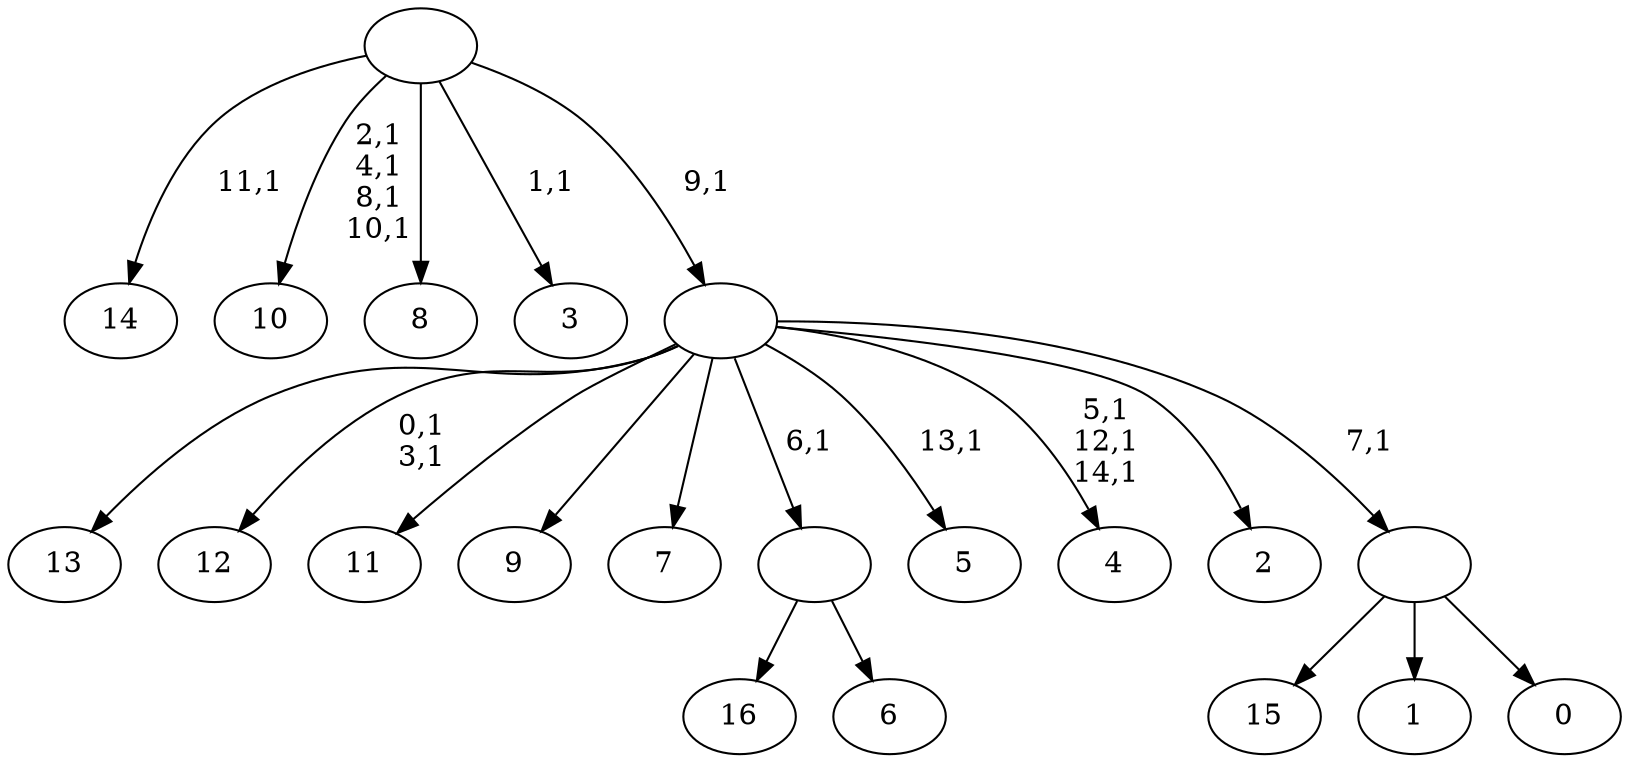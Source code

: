 digraph T {
	32 [label="16"]
	31 [label="15"]
	30 [label="14"]
	28 [label="13"]
	27 [label="12"]
	24 [label="11"]
	23 [label="10"]
	18 [label="9"]
	17 [label="8"]
	16 [label="7"]
	15 [label="6"]
	14 [label=""]
	13 [label="5"]
	11 [label="4"]
	7 [label="3"]
	5 [label="2"]
	4 [label="1"]
	3 [label="0"]
	2 [label=""]
	1 [label=""]
	0 [label=""]
	14 -> 32 [label=""]
	14 -> 15 [label=""]
	2 -> 31 [label=""]
	2 -> 4 [label=""]
	2 -> 3 [label=""]
	1 -> 11 [label="5,1\n12,1\n14,1"]
	1 -> 13 [label="13,1"]
	1 -> 27 [label="0,1\n3,1"]
	1 -> 28 [label=""]
	1 -> 24 [label=""]
	1 -> 18 [label=""]
	1 -> 16 [label=""]
	1 -> 14 [label="6,1"]
	1 -> 5 [label=""]
	1 -> 2 [label="7,1"]
	0 -> 7 [label="1,1"]
	0 -> 23 [label="2,1\n4,1\n8,1\n10,1"]
	0 -> 30 [label="11,1"]
	0 -> 17 [label=""]
	0 -> 1 [label="9,1"]
}
